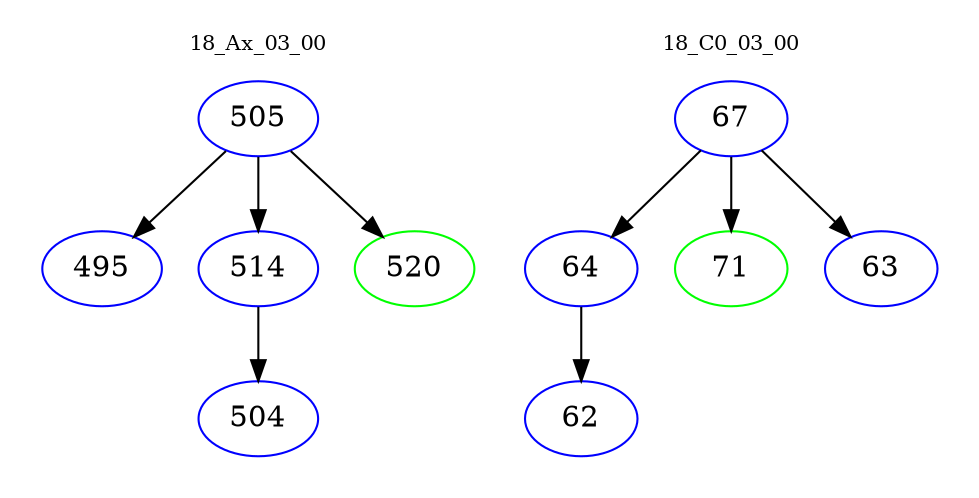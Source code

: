 digraph{
subgraph cluster_0 {
color = white
label = "18_Ax_03_00";
fontsize=10;
T0_505 [label="505", color="blue"]
T0_505 -> T0_495 [color="black"]
T0_495 [label="495", color="blue"]
T0_505 -> T0_514 [color="black"]
T0_514 [label="514", color="blue"]
T0_514 -> T0_504 [color="black"]
T0_504 [label="504", color="blue"]
T0_505 -> T0_520 [color="black"]
T0_520 [label="520", color="green"]
}
subgraph cluster_1 {
color = white
label = "18_C0_03_00";
fontsize=10;
T1_67 [label="67", color="blue"]
T1_67 -> T1_64 [color="black"]
T1_64 [label="64", color="blue"]
T1_64 -> T1_62 [color="black"]
T1_62 [label="62", color="blue"]
T1_67 -> T1_71 [color="black"]
T1_71 [label="71", color="green"]
T1_67 -> T1_63 [color="black"]
T1_63 [label="63", color="blue"]
}
}
